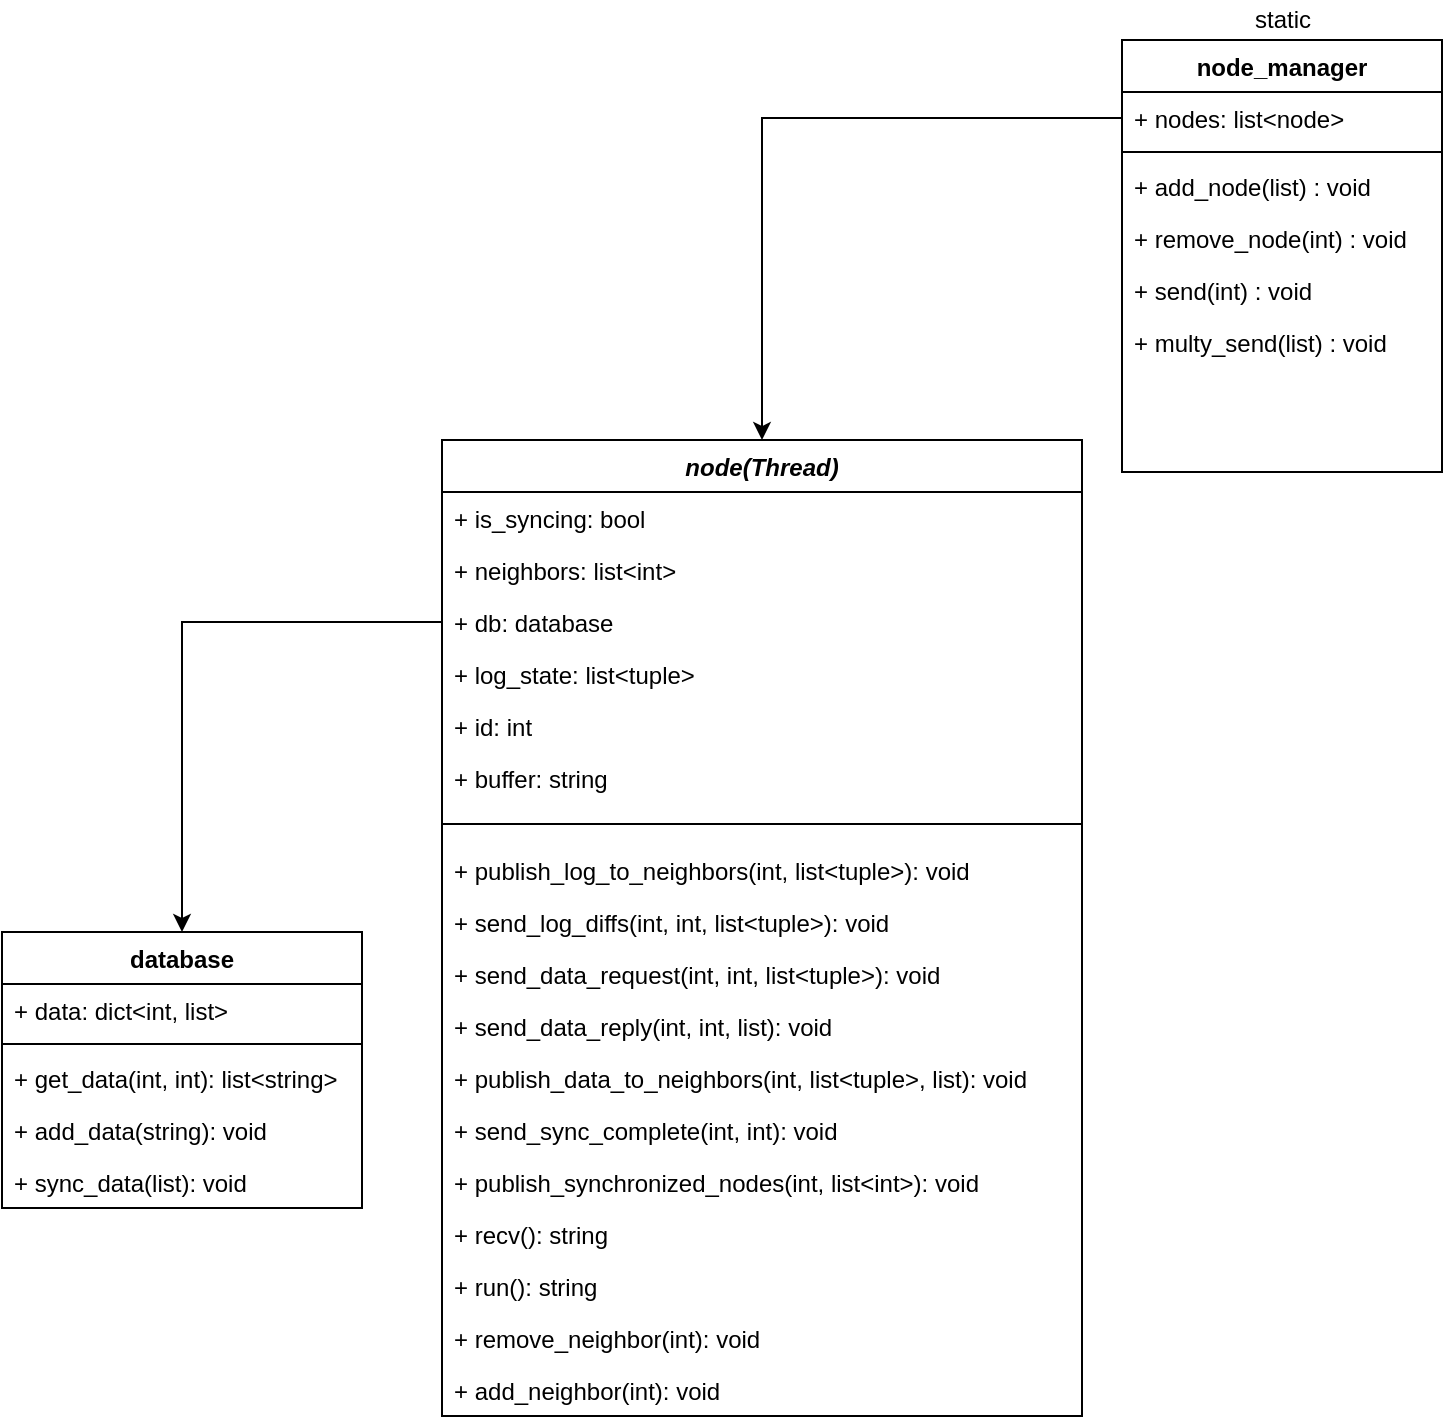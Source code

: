<mxfile version="16.2.7" type="github">
  <diagram id="4kDq9g3Jz026tGsgzJZz" name="Page-1">
    <mxGraphModel dx="1422" dy="882" grid="1" gridSize="10" guides="1" tooltips="1" connect="1" arrows="1" fold="1" page="1" pageScale="1" pageWidth="850" pageHeight="1100" math="0" shadow="0">
      <root>
        <mxCell id="0" />
        <mxCell id="1" parent="0" />
        <mxCell id="v7rALU2g5YLBwQkCTPih-1" value="node(Thread)" style="swimlane;fontStyle=3;align=center;verticalAlign=top;childLayout=stackLayout;horizontal=1;startSize=26;horizontalStack=0;resizeParent=1;resizeLast=0;collapsible=1;marginBottom=0;rounded=0;shadow=0;strokeWidth=1;" parent="1" vertex="1">
          <mxGeometry x="270" y="280" width="320" height="488" as="geometry">
            <mxRectangle x="230" y="140" width="160" height="26" as="alternateBounds" />
          </mxGeometry>
        </mxCell>
        <mxCell id="v7rALU2g5YLBwQkCTPih-2" value="+ is_syncing: bool" style="text;align=left;verticalAlign=top;spacingLeft=4;spacingRight=4;overflow=hidden;rotatable=0;points=[[0,0.5],[1,0.5]];portConstraint=eastwest;" parent="v7rALU2g5YLBwQkCTPih-1" vertex="1">
          <mxGeometry y="26" width="320" height="26" as="geometry" />
        </mxCell>
        <mxCell id="v7rALU2g5YLBwQkCTPih-3" value="+ neighbors: list&lt;int&gt;" style="text;align=left;verticalAlign=top;spacingLeft=4;spacingRight=4;overflow=hidden;rotatable=0;points=[[0,0.5],[1,0.5]];portConstraint=eastwest;rounded=0;shadow=0;html=0;" parent="v7rALU2g5YLBwQkCTPih-1" vertex="1">
          <mxGeometry y="52" width="320" height="26" as="geometry" />
        </mxCell>
        <mxCell id="v7rALU2g5YLBwQkCTPih-4" value="+ db: database" style="text;align=left;verticalAlign=top;spacingLeft=4;spacingRight=4;overflow=hidden;rotatable=0;points=[[0,0.5],[1,0.5]];portConstraint=eastwest;rounded=0;shadow=0;html=0;" parent="v7rALU2g5YLBwQkCTPih-1" vertex="1">
          <mxGeometry y="78" width="320" height="26" as="geometry" />
        </mxCell>
        <mxCell id="v7rALU2g5YLBwQkCTPih-5" value="+ log_state: list&lt;tuple&gt;" style="text;align=left;verticalAlign=top;spacingLeft=4;spacingRight=4;overflow=hidden;rotatable=0;points=[[0,0.5],[1,0.5]];portConstraint=eastwest;rounded=0;shadow=0;html=0;" parent="v7rALU2g5YLBwQkCTPih-1" vertex="1">
          <mxGeometry y="104" width="320" height="26" as="geometry" />
        </mxCell>
        <mxCell id="40_08IFH8CefeGhNC2VH-19" value="+ id: int" style="text;align=left;verticalAlign=top;spacingLeft=4;spacingRight=4;overflow=hidden;rotatable=0;points=[[0,0.5],[1,0.5]];portConstraint=eastwest;rounded=0;shadow=0;html=0;" vertex="1" parent="v7rALU2g5YLBwQkCTPih-1">
          <mxGeometry y="130" width="320" height="26" as="geometry" />
        </mxCell>
        <mxCell id="40_08IFH8CefeGhNC2VH-20" value="+ buffer: string" style="text;align=left;verticalAlign=top;spacingLeft=4;spacingRight=4;overflow=hidden;rotatable=0;points=[[0,0.5],[1,0.5]];portConstraint=eastwest;rounded=0;shadow=0;html=0;" vertex="1" parent="v7rALU2g5YLBwQkCTPih-1">
          <mxGeometry y="156" width="320" height="26" as="geometry" />
        </mxCell>
        <mxCell id="v7rALU2g5YLBwQkCTPih-7" value="" style="line;html=1;strokeWidth=1;align=left;verticalAlign=middle;spacingTop=-1;spacingLeft=3;spacingRight=3;rotatable=0;labelPosition=right;points=[];portConstraint=eastwest;" parent="v7rALU2g5YLBwQkCTPih-1" vertex="1">
          <mxGeometry y="182" width="320" height="20" as="geometry" />
        </mxCell>
        <mxCell id="40_08IFH8CefeGhNC2VH-27" value="+ publish_log_to_neighbors(int, list&lt;tuple&gt;): void" style="text;align=left;verticalAlign=top;spacingLeft=4;spacingRight=4;overflow=hidden;rotatable=0;points=[[0,0.5],[1,0.5]];portConstraint=eastwest;rounded=0;shadow=0;html=0;" vertex="1" parent="v7rALU2g5YLBwQkCTPih-1">
          <mxGeometry y="202" width="320" height="26" as="geometry" />
        </mxCell>
        <mxCell id="40_08IFH8CefeGhNC2VH-26" value="+ send_log_diffs(int, int, list&lt;tuple&gt;): void" style="text;align=left;verticalAlign=top;spacingLeft=4;spacingRight=4;overflow=hidden;rotatable=0;points=[[0,0.5],[1,0.5]];portConstraint=eastwest;rounded=0;shadow=0;html=0;" vertex="1" parent="v7rALU2g5YLBwQkCTPih-1">
          <mxGeometry y="228" width="320" height="26" as="geometry" />
        </mxCell>
        <mxCell id="40_08IFH8CefeGhNC2VH-25" value="+ send_data_request(int, int, list&lt;tuple&gt;): void" style="text;align=left;verticalAlign=top;spacingLeft=4;spacingRight=4;overflow=hidden;rotatable=0;points=[[0,0.5],[1,0.5]];portConstraint=eastwest;rounded=0;shadow=0;html=0;" vertex="1" parent="v7rALU2g5YLBwQkCTPih-1">
          <mxGeometry y="254" width="320" height="26" as="geometry" />
        </mxCell>
        <mxCell id="40_08IFH8CefeGhNC2VH-24" value="+ send_data_reply(int, int, list): void" style="text;align=left;verticalAlign=top;spacingLeft=4;spacingRight=4;overflow=hidden;rotatable=0;points=[[0,0.5],[1,0.5]];portConstraint=eastwest;rounded=0;shadow=0;html=0;" vertex="1" parent="v7rALU2g5YLBwQkCTPih-1">
          <mxGeometry y="280" width="320" height="26" as="geometry" />
        </mxCell>
        <mxCell id="40_08IFH8CefeGhNC2VH-23" value="+ publish_data_to_neighbors(int, list&lt;tuple&gt;, list): void" style="text;align=left;verticalAlign=top;spacingLeft=4;spacingRight=4;overflow=hidden;rotatable=0;points=[[0,0.5],[1,0.5]];portConstraint=eastwest;rounded=0;shadow=0;html=0;" vertex="1" parent="v7rALU2g5YLBwQkCTPih-1">
          <mxGeometry y="306" width="320" height="26" as="geometry" />
        </mxCell>
        <mxCell id="40_08IFH8CefeGhNC2VH-22" value="+ send_sync_complete(int, int): void" style="text;align=left;verticalAlign=top;spacingLeft=4;spacingRight=4;overflow=hidden;rotatable=0;points=[[0,0.5],[1,0.5]];portConstraint=eastwest;rounded=0;shadow=0;html=0;" vertex="1" parent="v7rALU2g5YLBwQkCTPih-1">
          <mxGeometry y="332" width="320" height="26" as="geometry" />
        </mxCell>
        <mxCell id="40_08IFH8CefeGhNC2VH-21" value="+ publish_synchronized_nodes(int, list&lt;int&gt;): void" style="text;align=left;verticalAlign=top;spacingLeft=4;spacingRight=4;overflow=hidden;rotatable=0;points=[[0,0.5],[1,0.5]];portConstraint=eastwest;rounded=0;shadow=0;html=0;" vertex="1" parent="v7rALU2g5YLBwQkCTPih-1">
          <mxGeometry y="358" width="320" height="26" as="geometry" />
        </mxCell>
        <mxCell id="40_08IFH8CefeGhNC2VH-32" value="+ recv(): string" style="text;align=left;verticalAlign=top;spacingLeft=4;spacingRight=4;overflow=hidden;rotatable=0;points=[[0,0.5],[1,0.5]];portConstraint=eastwest;rounded=0;shadow=0;html=0;" vertex="1" parent="v7rALU2g5YLBwQkCTPih-1">
          <mxGeometry y="384" width="320" height="26" as="geometry" />
        </mxCell>
        <mxCell id="40_08IFH8CefeGhNC2VH-33" value="+ run(): string" style="text;align=left;verticalAlign=top;spacingLeft=4;spacingRight=4;overflow=hidden;rotatable=0;points=[[0,0.5],[1,0.5]];portConstraint=eastwest;rounded=0;shadow=0;html=0;" vertex="1" parent="v7rALU2g5YLBwQkCTPih-1">
          <mxGeometry y="410" width="320" height="26" as="geometry" />
        </mxCell>
        <mxCell id="40_08IFH8CefeGhNC2VH-34" value="+ remove_neighbor(int): void" style="text;align=left;verticalAlign=top;spacingLeft=4;spacingRight=4;overflow=hidden;rotatable=0;points=[[0,0.5],[1,0.5]];portConstraint=eastwest;rounded=0;shadow=0;html=0;" vertex="1" parent="v7rALU2g5YLBwQkCTPih-1">
          <mxGeometry y="436" width="320" height="26" as="geometry" />
        </mxCell>
        <mxCell id="40_08IFH8CefeGhNC2VH-35" value="+ add_neighbor(int): void" style="text;align=left;verticalAlign=top;spacingLeft=4;spacingRight=4;overflow=hidden;rotatable=0;points=[[0,0.5],[1,0.5]];portConstraint=eastwest;rounded=0;shadow=0;html=0;" vertex="1" parent="v7rALU2g5YLBwQkCTPih-1">
          <mxGeometry y="462" width="320" height="26" as="geometry" />
        </mxCell>
        <mxCell id="v7rALU2g5YLBwQkCTPih-15" value="node_manager" style="swimlane;fontStyle=1;align=center;verticalAlign=top;childLayout=stackLayout;horizontal=1;startSize=26;horizontalStack=0;resizeParent=1;resizeLast=0;collapsible=1;marginBottom=0;rounded=0;shadow=0;strokeWidth=1;" parent="1" vertex="1">
          <mxGeometry x="610" y="80" width="160" height="216" as="geometry">
            <mxRectangle x="550" y="140" width="160" height="26" as="alternateBounds" />
          </mxGeometry>
        </mxCell>
        <mxCell id="v7rALU2g5YLBwQkCTPih-16" value="+ nodes: list&lt;node&gt;" style="text;align=left;verticalAlign=top;spacingLeft=4;spacingRight=4;overflow=hidden;rotatable=0;points=[[0,0.5],[1,0.5]];portConstraint=eastwest;" parent="v7rALU2g5YLBwQkCTPih-15" vertex="1">
          <mxGeometry y="26" width="160" height="26" as="geometry" />
        </mxCell>
        <mxCell id="v7rALU2g5YLBwQkCTPih-17" value="" style="line;html=1;strokeWidth=1;align=left;verticalAlign=middle;spacingTop=-1;spacingLeft=3;spacingRight=3;rotatable=0;labelPosition=right;points=[];portConstraint=eastwest;" parent="v7rALU2g5YLBwQkCTPih-15" vertex="1">
          <mxGeometry y="52" width="160" height="8" as="geometry" />
        </mxCell>
        <mxCell id="v7rALU2g5YLBwQkCTPih-18" value="+ add_node(list) : void" style="text;align=left;verticalAlign=top;spacingLeft=4;spacingRight=4;overflow=hidden;rotatable=0;points=[[0,0.5],[1,0.5]];portConstraint=eastwest;" parent="v7rALU2g5YLBwQkCTPih-15" vertex="1">
          <mxGeometry y="60" width="160" height="26" as="geometry" />
        </mxCell>
        <mxCell id="v7rALU2g5YLBwQkCTPih-19" value="+ remove_node(int) : void" style="text;align=left;verticalAlign=top;spacingLeft=4;spacingRight=4;overflow=hidden;rotatable=0;points=[[0,0.5],[1,0.5]];portConstraint=eastwest;" parent="v7rALU2g5YLBwQkCTPih-15" vertex="1">
          <mxGeometry y="86" width="160" height="26" as="geometry" />
        </mxCell>
        <mxCell id="40_08IFH8CefeGhNC2VH-28" value="+ send(int) : void" style="text;align=left;verticalAlign=top;spacingLeft=4;spacingRight=4;overflow=hidden;rotatable=0;points=[[0,0.5],[1,0.5]];portConstraint=eastwest;" vertex="1" parent="v7rALU2g5YLBwQkCTPih-15">
          <mxGeometry y="112" width="160" height="26" as="geometry" />
        </mxCell>
        <mxCell id="40_08IFH8CefeGhNC2VH-30" value="+ multy_send(list) : void" style="text;align=left;verticalAlign=top;spacingLeft=4;spacingRight=4;overflow=hidden;rotatable=0;points=[[0,0.5],[1,0.5]];portConstraint=eastwest;" vertex="1" parent="v7rALU2g5YLBwQkCTPih-15">
          <mxGeometry y="138" width="160" height="26" as="geometry" />
        </mxCell>
        <mxCell id="v7rALU2g5YLBwQkCTPih-20" value="database" style="swimlane;fontStyle=1;align=center;verticalAlign=top;childLayout=stackLayout;horizontal=1;startSize=26;horizontalStack=0;resizeParent=1;resizeParentMax=0;resizeLast=0;collapsible=1;marginBottom=0;" parent="1" vertex="1">
          <mxGeometry x="50" y="526" width="180" height="138" as="geometry" />
        </mxCell>
        <mxCell id="v7rALU2g5YLBwQkCTPih-21" value="+ data: dict&lt;int, list&gt;" style="text;strokeColor=none;fillColor=none;align=left;verticalAlign=top;spacingLeft=4;spacingRight=4;overflow=hidden;rotatable=0;points=[[0,0.5],[1,0.5]];portConstraint=eastwest;" parent="v7rALU2g5YLBwQkCTPih-20" vertex="1">
          <mxGeometry y="26" width="180" height="26" as="geometry" />
        </mxCell>
        <mxCell id="v7rALU2g5YLBwQkCTPih-22" value="" style="line;strokeWidth=1;fillColor=none;align=left;verticalAlign=middle;spacingTop=-1;spacingLeft=3;spacingRight=3;rotatable=0;labelPosition=right;points=[];portConstraint=eastwest;" parent="v7rALU2g5YLBwQkCTPih-20" vertex="1">
          <mxGeometry y="52" width="180" height="8" as="geometry" />
        </mxCell>
        <mxCell id="v7rALU2g5YLBwQkCTPih-23" value="+ get_data(int, int): list&lt;string&gt;" style="text;strokeColor=none;fillColor=none;align=left;verticalAlign=top;spacingLeft=4;spacingRight=4;overflow=hidden;rotatable=0;points=[[0,0.5],[1,0.5]];portConstraint=eastwest;" parent="v7rALU2g5YLBwQkCTPih-20" vertex="1">
          <mxGeometry y="60" width="180" height="26" as="geometry" />
        </mxCell>
        <mxCell id="v7rALU2g5YLBwQkCTPih-24" value="+ add_data(string): void" style="text;strokeColor=none;fillColor=none;align=left;verticalAlign=top;spacingLeft=4;spacingRight=4;overflow=hidden;rotatable=0;points=[[0,0.5],[1,0.5]];portConstraint=eastwest;" parent="v7rALU2g5YLBwQkCTPih-20" vertex="1">
          <mxGeometry y="86" width="180" height="26" as="geometry" />
        </mxCell>
        <mxCell id="v7rALU2g5YLBwQkCTPih-25" value="+ sync_data(list): void" style="text;strokeColor=none;fillColor=none;align=left;verticalAlign=top;spacingLeft=4;spacingRight=4;overflow=hidden;rotatable=0;points=[[0,0.5],[1,0.5]];portConstraint=eastwest;" parent="v7rALU2g5YLBwQkCTPih-20" vertex="1">
          <mxGeometry y="112" width="180" height="26" as="geometry" />
        </mxCell>
        <mxCell id="v7rALU2g5YLBwQkCTPih-26" style="edgeStyle=orthogonalEdgeStyle;rounded=0;orthogonalLoop=1;jettySize=auto;html=1;entryX=0.5;entryY=0;entryDx=0;entryDy=0;" parent="1" source="v7rALU2g5YLBwQkCTPih-16" target="v7rALU2g5YLBwQkCTPih-1" edge="1">
          <mxGeometry relative="1" as="geometry" />
        </mxCell>
        <mxCell id="v7rALU2g5YLBwQkCTPih-27" style="edgeStyle=orthogonalEdgeStyle;rounded=0;orthogonalLoop=1;jettySize=auto;html=1;" parent="1" source="v7rALU2g5YLBwQkCTPih-4" target="v7rALU2g5YLBwQkCTPih-20" edge="1">
          <mxGeometry relative="1" as="geometry" />
        </mxCell>
        <mxCell id="40_08IFH8CefeGhNC2VH-31" value="static" style="text;html=1;align=center;verticalAlign=middle;resizable=0;points=[];autosize=1;strokeColor=none;fillColor=none;" vertex="1" parent="1">
          <mxGeometry x="670" y="60" width="40" height="20" as="geometry" />
        </mxCell>
      </root>
    </mxGraphModel>
  </diagram>
</mxfile>
